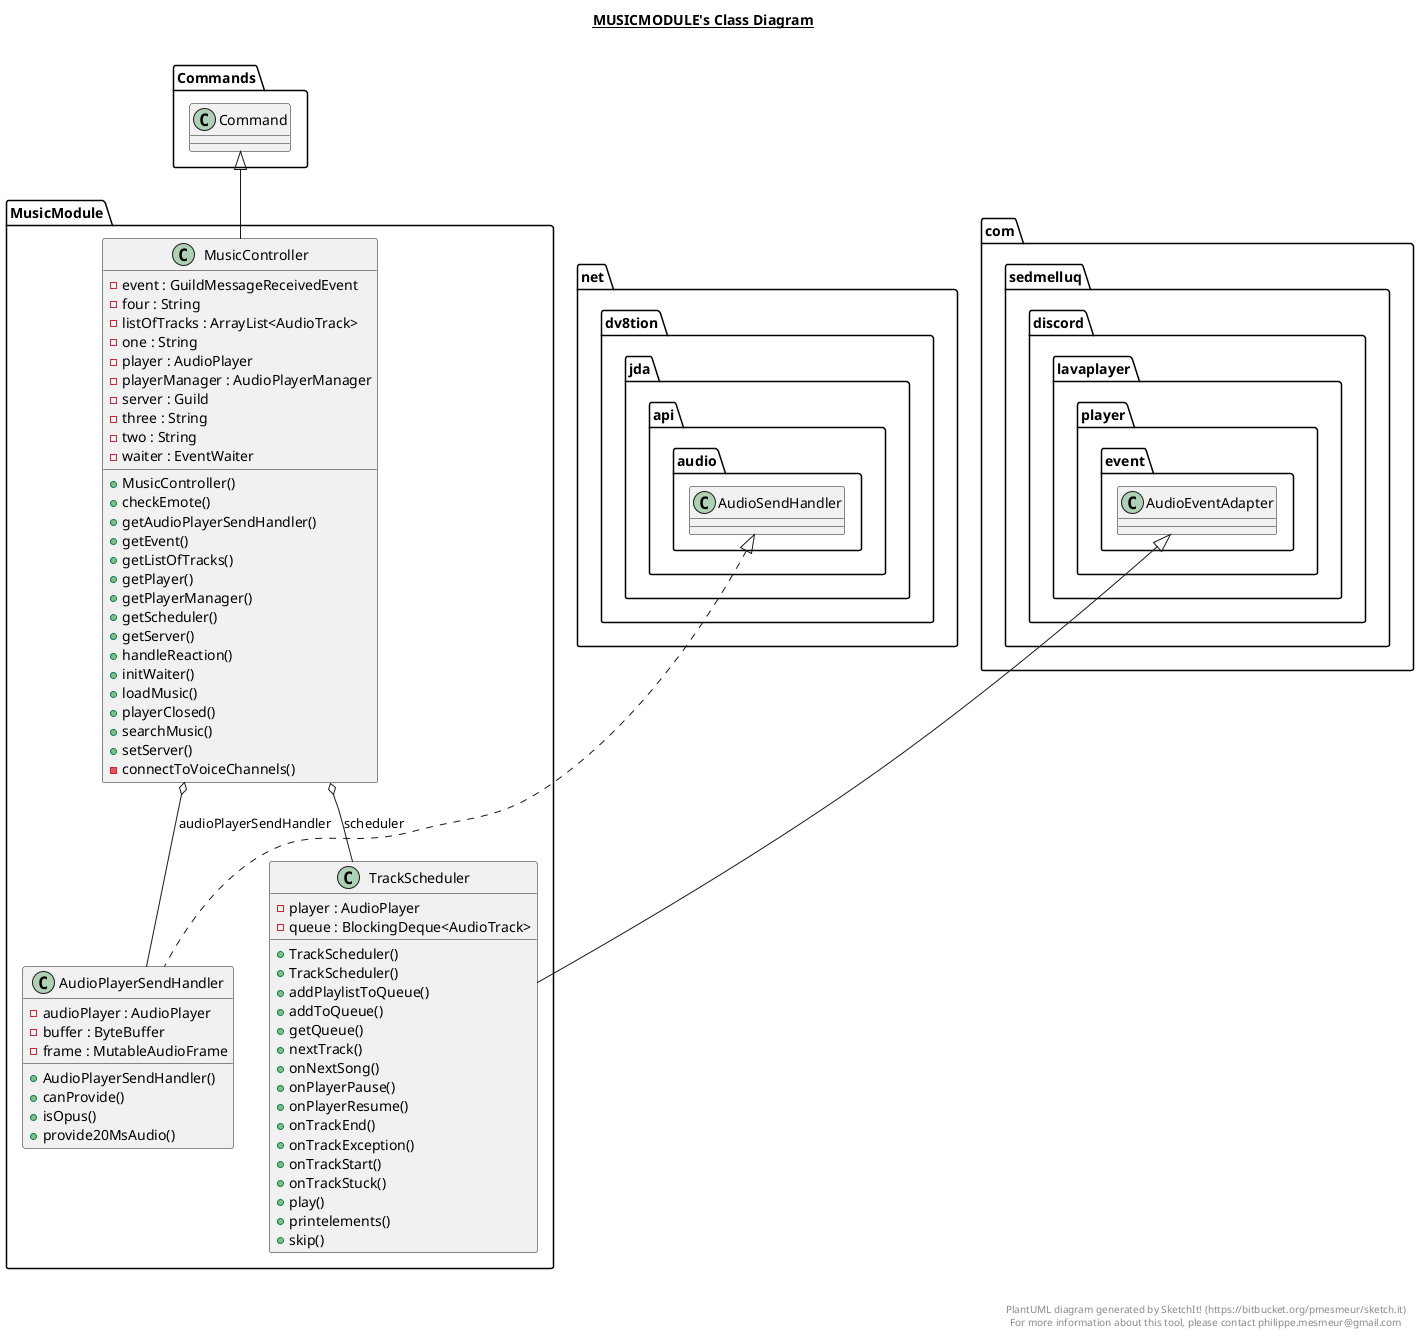 @startuml

title __MUSICMODULE's Class Diagram__\n


  

  namespace MusicModule {
    class MusicModule.AudioPlayerSendHandler {
        - audioPlayer : AudioPlayer
        - buffer : ByteBuffer
        - frame : MutableAudioFrame
        + AudioPlayerSendHandler()
        + canProvide()
        + isOpus()
        + provide20MsAudio()
    }
  }
  

  namespace MusicModule {
    class MusicModule.MusicController {
        - event : GuildMessageReceivedEvent
        - four : String
        - listOfTracks : ArrayList<AudioTrack>
        - one : String
        - player : AudioPlayer
        - playerManager : AudioPlayerManager
        - server : Guild
        - three : String
        - two : String
        - waiter : EventWaiter
        + MusicController()
        + checkEmote()
        + getAudioPlayerSendHandler()
        + getEvent()
        + getListOfTracks()
        + getPlayer()
        + getPlayerManager()
        + getScheduler()
        + getServer()
        + handleReaction()
        + initWaiter()
        + loadMusic()
        + playerClosed()
        + searchMusic()
        + setServer()
        - connectToVoiceChannels()
    }
  }

  

  namespace MusicModule {
    class MusicModule.TrackScheduler {
        - player : AudioPlayer
        - queue : BlockingDeque<AudioTrack>
        + TrackScheduler()
        + TrackScheduler()
        + addPlaylistToQueue()
        + addToQueue()
        + getQueue()
        + nextTrack()
        + onNextSong()
        + onPlayerPause()
        + onPlayerResume()
        + onTrackEnd()
        + onTrackException()
        + onTrackStart()
        + onTrackStuck()
        + play()
        + printelements()
        + skip()
    }
  }
  

  MusicModule.AudioPlayerSendHandler .up.|> net.dv8tion.jda.api.audio.AudioSendHandler
  MusicModule.MusicController -up-|> Commands.Command
  MusicModule.MusicController o-- MusicModule.AudioPlayerSendHandler : audioPlayerSendHandler
  MusicModule.MusicController o-- MusicModule.TrackScheduler : scheduler
  MusicModule.TrackScheduler -up-|> com.sedmelluq.discord.lavaplayer.player.event.AudioEventAdapter


right footer


PlantUML diagram generated by SketchIt! (https://bitbucket.org/pmesmeur/sketch.it)
For more information about this tool, please contact philippe.mesmeur@gmail.com
endfooter

@enduml
